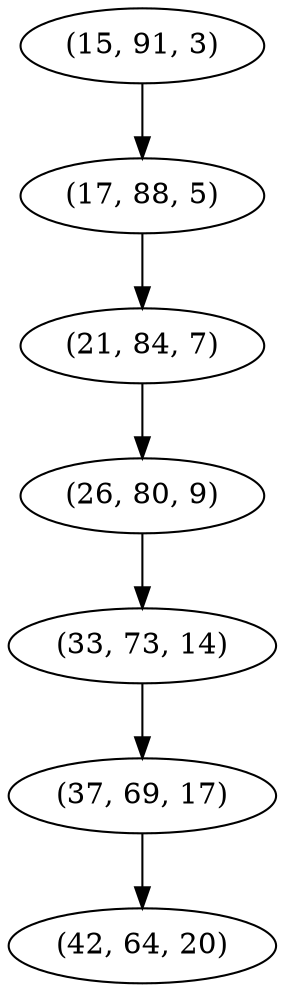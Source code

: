 digraph tree {
    "(15, 91, 3)";
    "(17, 88, 5)";
    "(21, 84, 7)";
    "(26, 80, 9)";
    "(33, 73, 14)";
    "(37, 69, 17)";
    "(42, 64, 20)";
    "(15, 91, 3)" -> "(17, 88, 5)";
    "(17, 88, 5)" -> "(21, 84, 7)";
    "(21, 84, 7)" -> "(26, 80, 9)";
    "(26, 80, 9)" -> "(33, 73, 14)";
    "(33, 73, 14)" -> "(37, 69, 17)";
    "(37, 69, 17)" -> "(42, 64, 20)";
}
